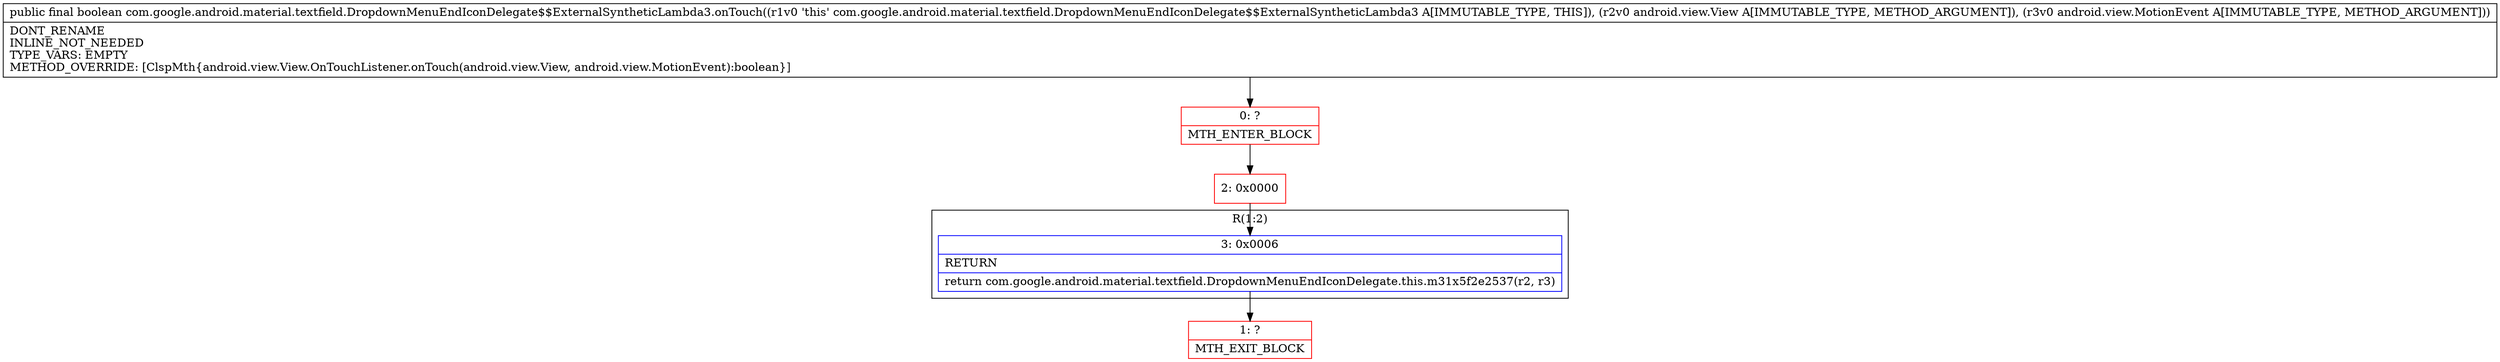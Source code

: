 digraph "CFG forcom.google.android.material.textfield.DropdownMenuEndIconDelegate$$ExternalSyntheticLambda3.onTouch(Landroid\/view\/View;Landroid\/view\/MotionEvent;)Z" {
subgraph cluster_Region_1795641704 {
label = "R(1:2)";
node [shape=record,color=blue];
Node_3 [shape=record,label="{3\:\ 0x0006|RETURN\l|return com.google.android.material.textfield.DropdownMenuEndIconDelegate.this.m31x5f2e2537(r2, r3)\l}"];
}
Node_0 [shape=record,color=red,label="{0\:\ ?|MTH_ENTER_BLOCK\l}"];
Node_2 [shape=record,color=red,label="{2\:\ 0x0000}"];
Node_1 [shape=record,color=red,label="{1\:\ ?|MTH_EXIT_BLOCK\l}"];
MethodNode[shape=record,label="{public final boolean com.google.android.material.textfield.DropdownMenuEndIconDelegate$$ExternalSyntheticLambda3.onTouch((r1v0 'this' com.google.android.material.textfield.DropdownMenuEndIconDelegate$$ExternalSyntheticLambda3 A[IMMUTABLE_TYPE, THIS]), (r2v0 android.view.View A[IMMUTABLE_TYPE, METHOD_ARGUMENT]), (r3v0 android.view.MotionEvent A[IMMUTABLE_TYPE, METHOD_ARGUMENT]))  | DONT_RENAME\lINLINE_NOT_NEEDED\lTYPE_VARS: EMPTY\lMETHOD_OVERRIDE: [ClspMth\{android.view.View.OnTouchListener.onTouch(android.view.View, android.view.MotionEvent):boolean\}]\l}"];
MethodNode -> Node_0;Node_3 -> Node_1;
Node_0 -> Node_2;
Node_2 -> Node_3;
}

